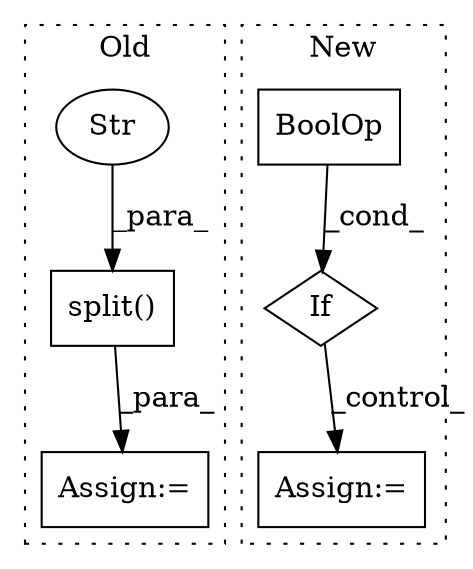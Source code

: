 digraph G {
subgraph cluster0 {
1 [label="split()" a="75" s="2034,2064" l="27,1" shape="box"];
3 [label="Str" a="66" s="2061" l="3" shape="ellipse"];
4 [label="Assign:=" a="68" s="2031" l="3" shape="box"];
label = "Old";
style="dotted";
}
subgraph cluster1 {
2 [label="BoolOp" a="72" s="1944" l="47" shape="box"];
5 [label="If" a="96" s="1941" l="3" shape="diamond"];
6 [label="Assign:=" a="68" s="2141" l="3" shape="box"];
label = "New";
style="dotted";
}
1 -> 4 [label="_para_"];
2 -> 5 [label="_cond_"];
3 -> 1 [label="_para_"];
5 -> 6 [label="_control_"];
}